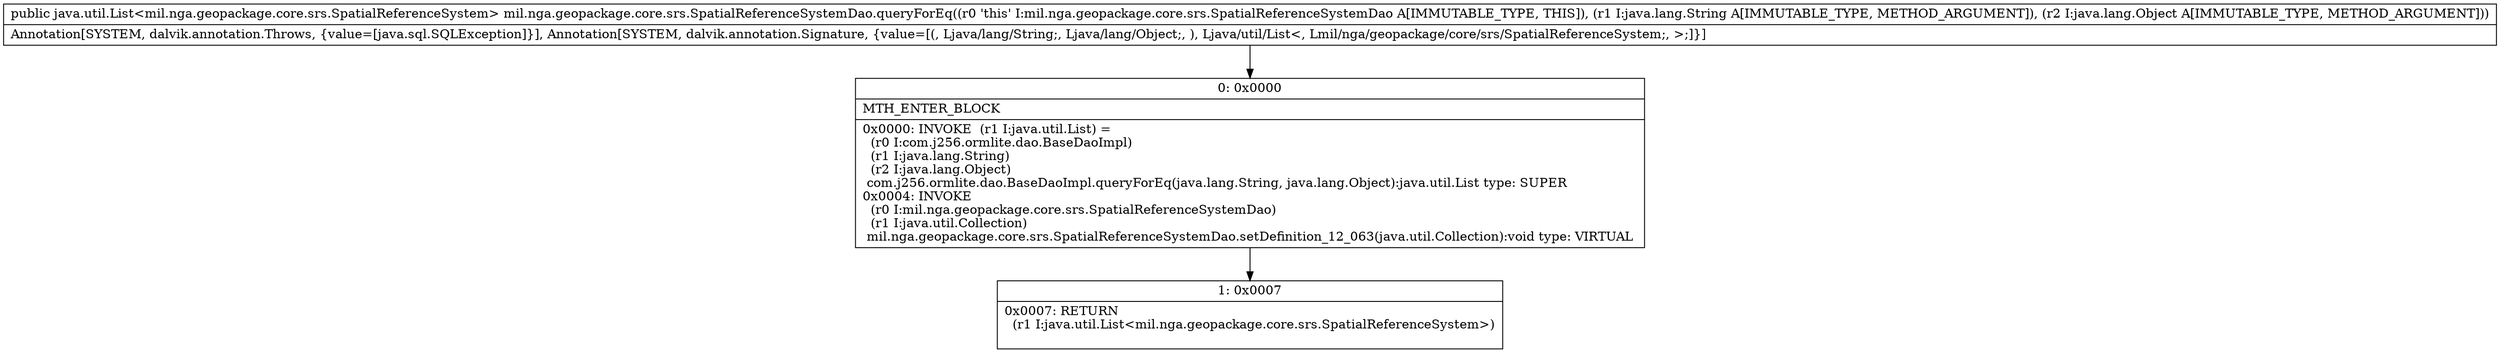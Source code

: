 digraph "CFG formil.nga.geopackage.core.srs.SpatialReferenceSystemDao.queryForEq(Ljava\/lang\/String;Ljava\/lang\/Object;)Ljava\/util\/List;" {
Node_0 [shape=record,label="{0\:\ 0x0000|MTH_ENTER_BLOCK\l|0x0000: INVOKE  (r1 I:java.util.List) = \l  (r0 I:com.j256.ormlite.dao.BaseDaoImpl)\l  (r1 I:java.lang.String)\l  (r2 I:java.lang.Object)\l com.j256.ormlite.dao.BaseDaoImpl.queryForEq(java.lang.String, java.lang.Object):java.util.List type: SUPER \l0x0004: INVOKE  \l  (r0 I:mil.nga.geopackage.core.srs.SpatialReferenceSystemDao)\l  (r1 I:java.util.Collection)\l mil.nga.geopackage.core.srs.SpatialReferenceSystemDao.setDefinition_12_063(java.util.Collection):void type: VIRTUAL \l}"];
Node_1 [shape=record,label="{1\:\ 0x0007|0x0007: RETURN  \l  (r1 I:java.util.List\<mil.nga.geopackage.core.srs.SpatialReferenceSystem\>)\l \l}"];
MethodNode[shape=record,label="{public java.util.List\<mil.nga.geopackage.core.srs.SpatialReferenceSystem\> mil.nga.geopackage.core.srs.SpatialReferenceSystemDao.queryForEq((r0 'this' I:mil.nga.geopackage.core.srs.SpatialReferenceSystemDao A[IMMUTABLE_TYPE, THIS]), (r1 I:java.lang.String A[IMMUTABLE_TYPE, METHOD_ARGUMENT]), (r2 I:java.lang.Object A[IMMUTABLE_TYPE, METHOD_ARGUMENT]))  | Annotation[SYSTEM, dalvik.annotation.Throws, \{value=[java.sql.SQLException]\}], Annotation[SYSTEM, dalvik.annotation.Signature, \{value=[(, Ljava\/lang\/String;, Ljava\/lang\/Object;, ), Ljava\/util\/List\<, Lmil\/nga\/geopackage\/core\/srs\/SpatialReferenceSystem;, \>;]\}]\l}"];
MethodNode -> Node_0;
Node_0 -> Node_1;
}

